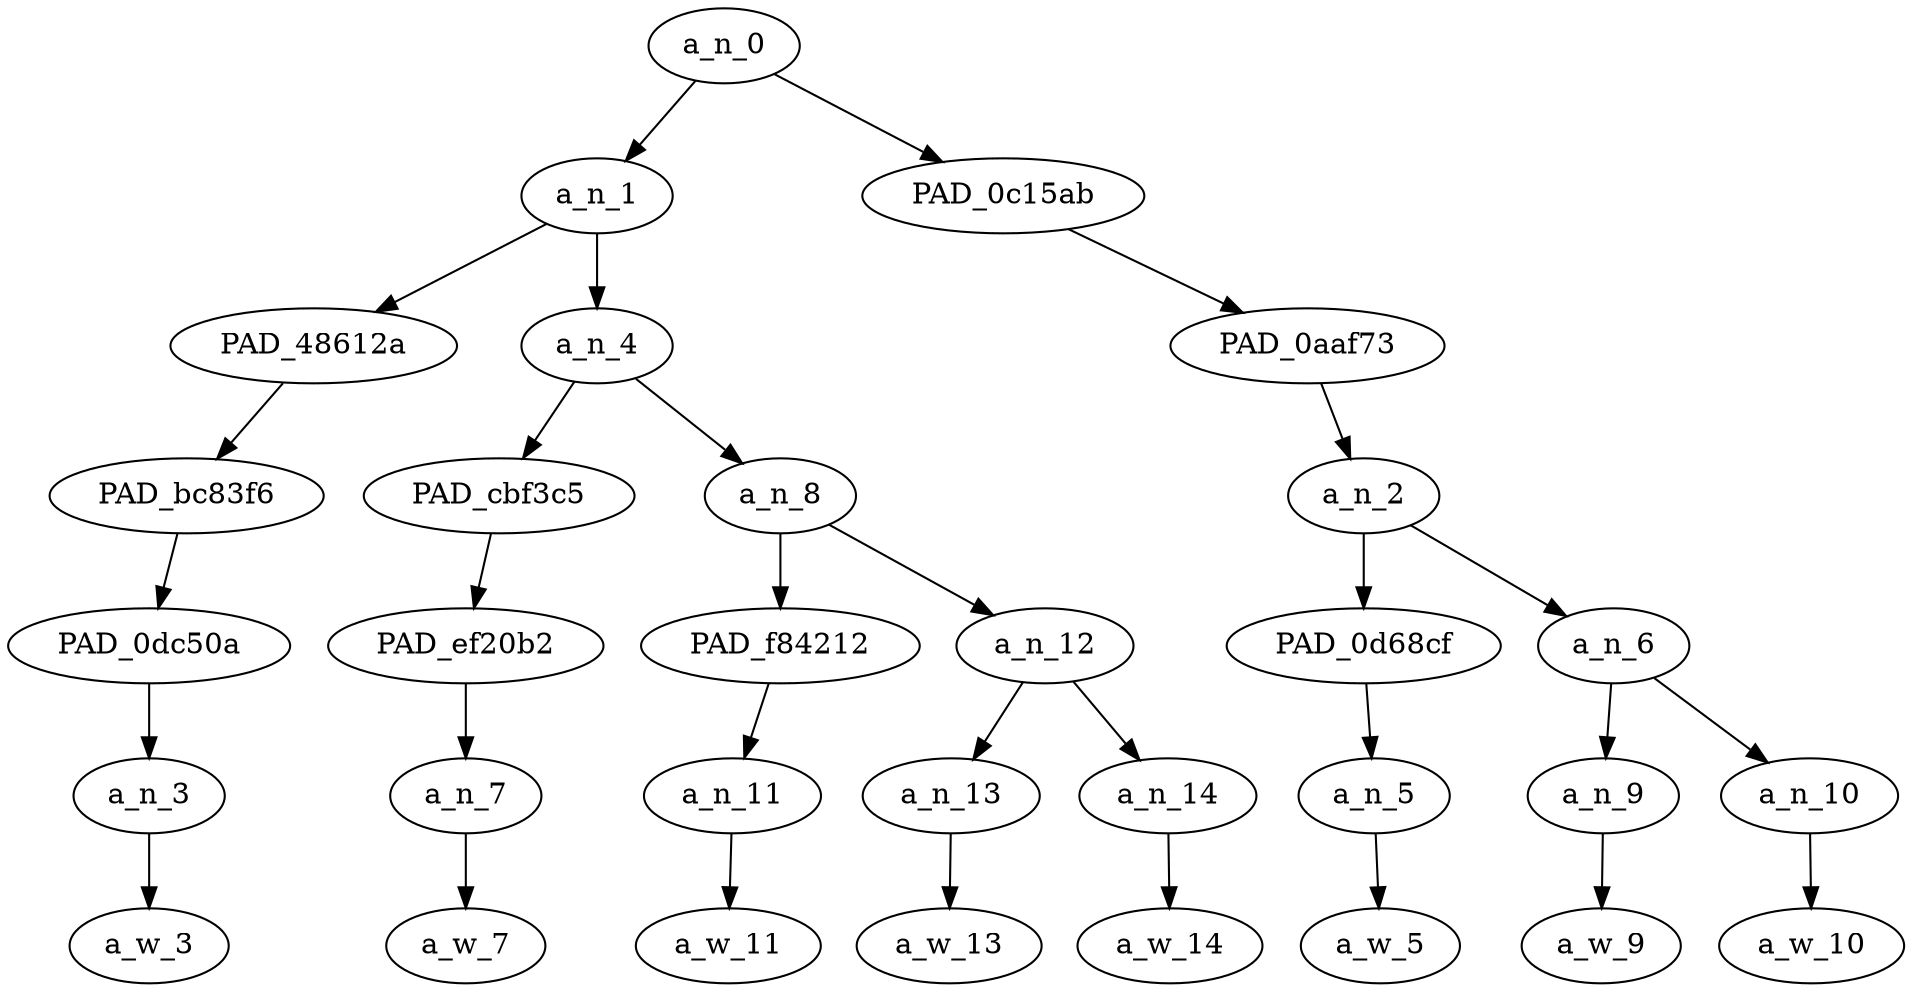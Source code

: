 strict digraph "" {
	a_n_0	[div_dir=1,
		index=0,
		level=6,
		pos="3.34375,6!",
		text_span="[0, 1, 2, 3, 4, 5, 6, 7]",
		value=1.00000001];
	a_n_1	[div_dir=1,
		index=0,
		level=5,
		pos="0.9375,5!",
		text_span="[0, 1, 2, 3, 4]",
		value=0.44771295];
	a_n_0 -> a_n_1;
	PAD_0c15ab	[div_dir=1,
		index=1,
		level=5,
		pos="5.75,5!",
		text_span="[5, 6, 7]",
		value=0.55050070];
	a_n_0 -> PAD_0c15ab;
	PAD_48612a	[div_dir=1,
		index=0,
		level=4,
		pos="0.0,4!",
		text_span="[0]",
		value=0.08377021];
	a_n_1 -> PAD_48612a;
	a_n_4	[div_dir=1,
		index=1,
		level=4,
		pos="1.875,4!",
		text_span="[1, 2, 3, 4]",
		value=0.36355903];
	a_n_1 -> a_n_4;
	PAD_bc83f6	[div_dir=1,
		index=0,
		level=3,
		pos="0.0,3!",
		text_span="[0]",
		value=0.08377021];
	PAD_48612a -> PAD_bc83f6;
	PAD_0dc50a	[div_dir=1,
		index=0,
		level=2,
		pos="0.0,2!",
		text_span="[0]",
		value=0.08377021];
	PAD_bc83f6 -> PAD_0dc50a;
	a_n_3	[div_dir=1,
		index=0,
		level=1,
		pos="0.0,1!",
		text_span="[0]",
		value=0.08377021];
	PAD_0dc50a -> a_n_3;
	a_w_3	[div_dir=0,
		index=0,
		level=0,
		pos="0,0!",
		text_span="[0]",
		value=reminder];
	a_n_3 -> a_w_3;
	PAD_cbf3c5	[div_dir=-1,
		index=1,
		level=3,
		pos="1.0,3!",
		text_span="[1]",
		value=0.07256831];
	a_n_4 -> PAD_cbf3c5;
	a_n_8	[div_dir=1,
		index=2,
		level=3,
		pos="2.75,3!",
		text_span="[2, 3, 4]",
		value=0.29057983];
	a_n_4 -> a_n_8;
	PAD_ef20b2	[div_dir=-1,
		index=1,
		level=2,
		pos="1.0,2!",
		text_span="[1]",
		value=0.07256831];
	PAD_cbf3c5 -> PAD_ef20b2;
	a_n_7	[div_dir=-1,
		index=1,
		level=1,
		pos="1.0,1!",
		text_span="[1]",
		value=0.07256831];
	PAD_ef20b2 -> a_n_7;
	a_w_7	[div_dir=0,
		index=1,
		level=0,
		pos="1,0!",
		text_span="[1]",
		value=to];
	a_n_7 -> a_w_7;
	PAD_f84212	[div_dir=1,
		index=2,
		level=2,
		pos="2.0,2!",
		text_span="[2]",
		value=0.06856081];
	a_n_8 -> PAD_f84212;
	a_n_12	[div_dir=1,
		index=3,
		level=2,
		pos="3.5,2!",
		text_span="[3, 4]",
		value=0.22152432];
	a_n_8 -> a_n_12;
	a_n_11	[div_dir=1,
		index=2,
		level=1,
		pos="2.0,1!",
		text_span="[2]",
		value=0.06856081];
	PAD_f84212 -> a_n_11;
	a_w_11	[div_dir=0,
		index=2,
		level=0,
		pos="2,0!",
		text_span="[2]",
		value=everyone];
	a_n_11 -> a_w_11;
	a_n_13	[div_dir=1,
		index=3,
		level=1,
		pos="3.0,1!",
		text_span="[3]",
		value=0.10650899];
	a_n_12 -> a_n_13;
	a_n_14	[div_dir=1,
		index=4,
		level=1,
		pos="4.0,1!",
		text_span="[4]",
		value=0.11463314];
	a_n_12 -> a_n_14;
	a_w_13	[div_dir=0,
		index=3,
		level=0,
		pos="3,0!",
		text_span="[3]",
		value=wes];
	a_n_13 -> a_w_13;
	a_w_14	[div_dir=0,
		index=4,
		level=0,
		pos="4,0!",
		text_span="[4]",
		value=bellamy];
	a_n_14 -> a_w_14;
	PAD_0aaf73	[div_dir=1,
		index=2,
		level=4,
		pos="5.75,4!",
		text_span="[5, 6, 7]",
		value=0.55050070];
	PAD_0c15ab -> PAD_0aaf73;
	a_n_2	[div_dir=1,
		index=3,
		level=3,
		pos="5.75,3!",
		text_span="[5, 6, 7]",
		value=0.55050070];
	PAD_0aaf73 -> a_n_2;
	PAD_0d68cf	[div_dir=-1,
		index=4,
		level=2,
		pos="5.0,2!",
		text_span="[5]",
		value=0.05948106];
	a_n_2 -> PAD_0d68cf;
	a_n_6	[div_dir=1,
		index=5,
		level=2,
		pos="6.5,2!",
		text_span="[6, 7]",
		value=0.48880833];
	a_n_2 -> a_n_6;
	a_n_5	[div_dir=-1,
		index=5,
		level=1,
		pos="5.0,1!",
		text_span="[5]",
		value=0.05948106];
	PAD_0d68cf -> a_n_5;
	a_w_5	[div_dir=0,
		index=5,
		level=0,
		pos="5,0!",
		text_span="[5]",
		value=is];
	a_n_5 -> a_w_5;
	a_n_9	[div_dir=1,
		index=6,
		level=1,
		pos="6.0,1!",
		text_span="[6]",
		value=0.07536758];
	a_n_6 -> a_n_9;
	a_n_10	[div_dir=1,
		index=7,
		level=1,
		pos="7.0,1!",
		text_span="[7]",
		value=0.41071314];
	a_n_6 -> a_n_10;
	a_w_9	[div_dir=0,
		index=6,
		level=0,
		pos="6,0!",
		text_span="[6]",
		value=a];
	a_n_9 -> a_w_9;
	a_w_10	[div_dir=0,
		index=7,
		level=0,
		pos="7,0!",
		text_span="[7]",
		value=nigger];
	a_n_10 -> a_w_10;
}
